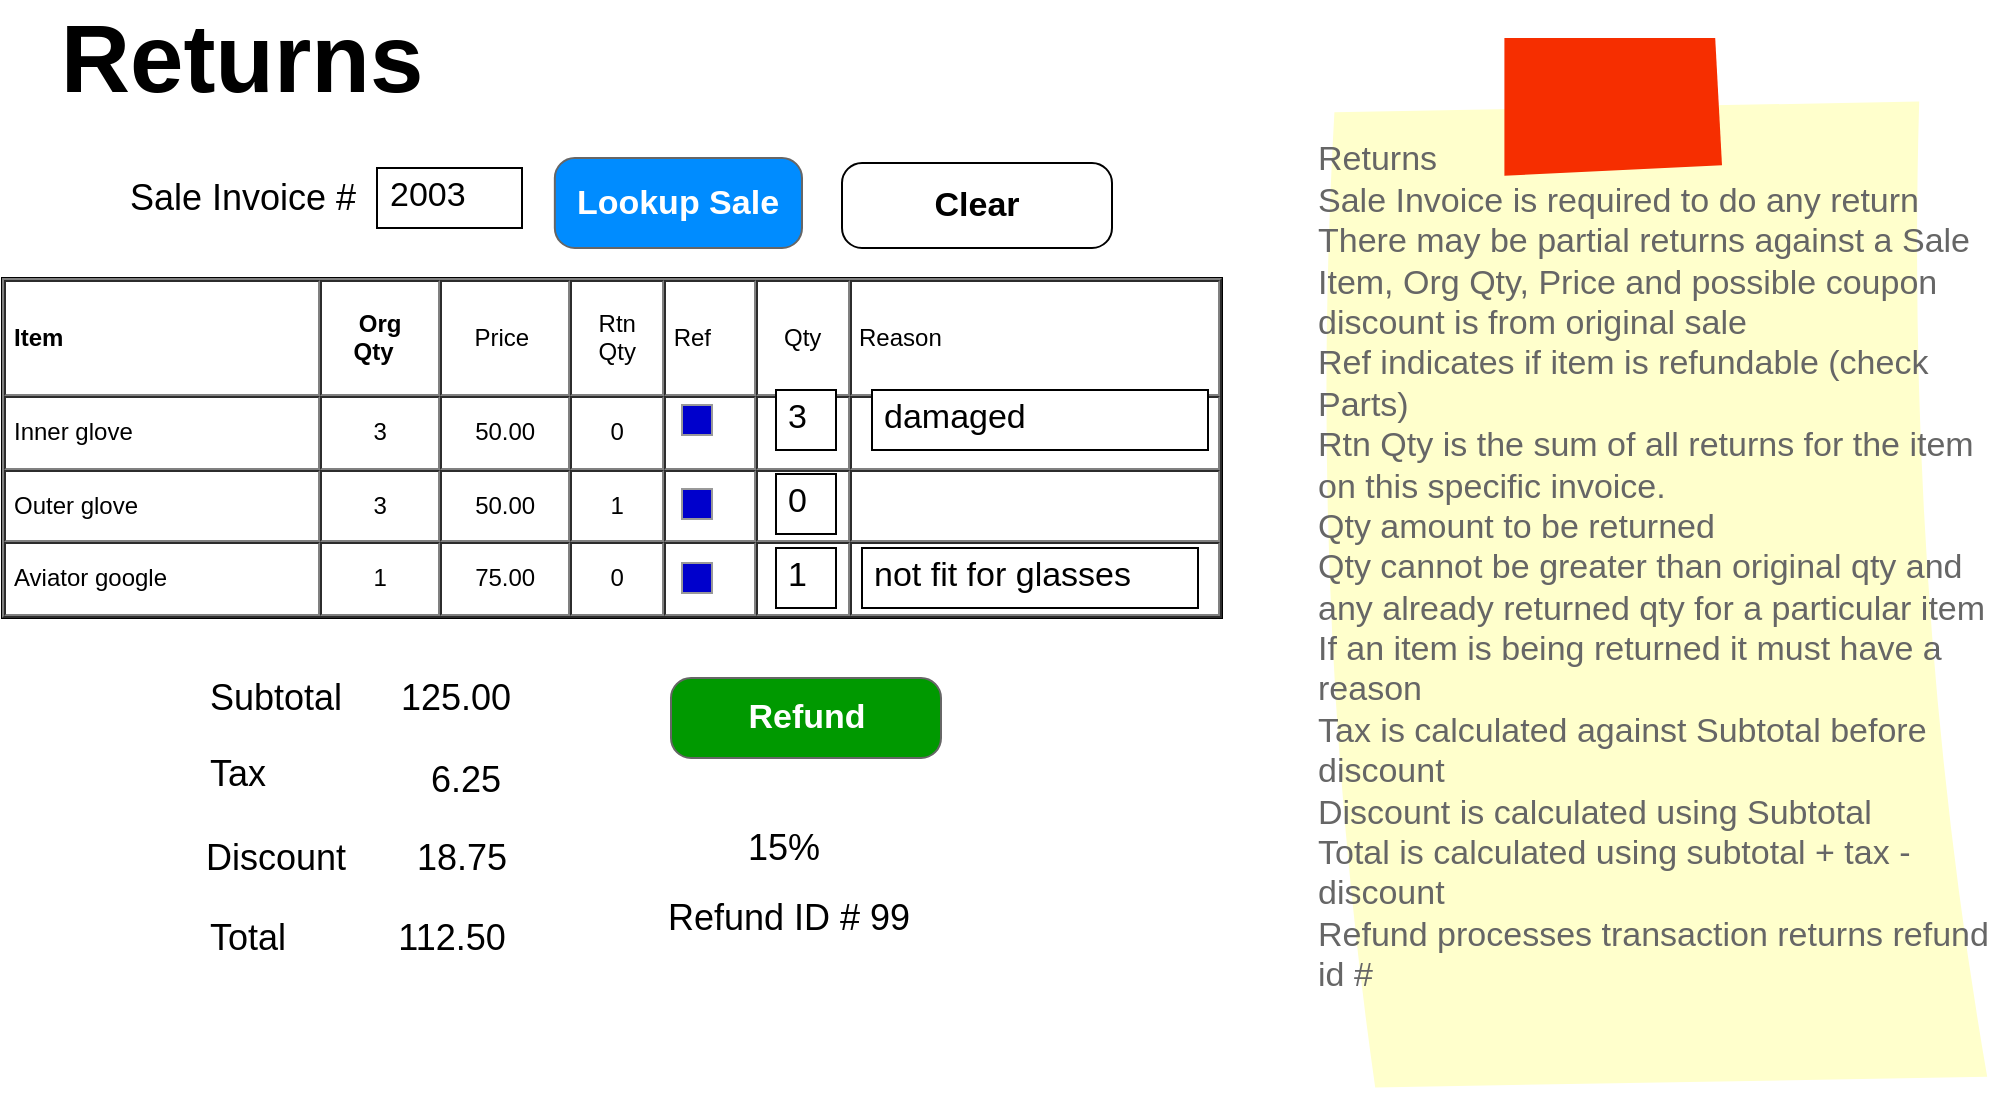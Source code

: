 <mxfile version="14.6.11" type="device"><diagram id="PiYevkb1cVEa32YTlIZ7" name="Page-1"><mxGraphModel dx="1102" dy="535" grid="1" gridSize="10" guides="1" tooltips="1" connect="1" arrows="1" fold="1" page="1" pageScale="1" pageWidth="1100" pageHeight="850" math="0" shadow="0"><root><mxCell id="0"/><mxCell id="1" parent="0"/><mxCell id="2Rb7SeELXFZr_ICaBWlP-54" value="Clear" style="strokeWidth=1;shadow=0;dashed=0;align=center;html=1;shape=mxgraph.mockup.buttons.button;mainText=;buttonStyle=round;fontSize=17;fontStyle=1;whiteSpace=wrap;" parent="1" vertex="1"><mxGeometry x="470" y="112.5" width="135" height="42.5" as="geometry"/></mxCell><mxCell id="mo5rwx7vJ-f3ISJSgfBa-1" value="Returns" style="text;html=1;strokeColor=none;fillColor=none;align=center;verticalAlign=middle;whiteSpace=wrap;rounded=0;fontSize=48;fontStyle=1" parent="1" vertex="1"><mxGeometry x="150" y="50" width="40" height="20" as="geometry"/></mxCell><mxCell id="mo5rwx7vJ-f3ISJSgfBa-21" value="&lt;table cellpadding=&quot;4&quot; cellspacing=&quot;0&quot; border=&quot;1&quot; style=&quot;font-size: 1em ; width: 100% ; height: 100%&quot;&gt;&lt;tbody&gt;&lt;tr&gt;&lt;th&gt;Item&amp;nbsp; &amp;nbsp; &amp;nbsp; &amp;nbsp; &amp;nbsp; &amp;nbsp; &amp;nbsp; &amp;nbsp; &amp;nbsp; &amp;nbsp;&lt;/th&gt;&lt;th style=&quot;text-align: center&quot;&gt;Org&lt;br&gt;Qty&amp;nbsp;&amp;nbsp;&lt;/th&gt;&lt;td style=&quot;text-align: center&quot;&gt;Price&amp;nbsp;&lt;/td&gt;&lt;td style=&quot;text-align: center&quot;&gt;Rtn&lt;br&gt;Qty&lt;/td&gt;&lt;td&gt;Ref&lt;/td&gt;&lt;td style=&quot;text-align: center&quot;&gt;Qty&lt;/td&gt;&lt;td&gt;Reason&amp;nbsp; &amp;nbsp; &amp;nbsp; &amp;nbsp; &amp;nbsp; &amp;nbsp; &amp;nbsp; &amp;nbsp; &amp;nbsp; &amp;nbsp;&lt;/td&gt;&lt;/tr&gt;&lt;tr&gt;&lt;td&gt;Inner glove&lt;/td&gt;&lt;td style=&quot;text-align: center&quot;&gt;3&lt;/td&gt;&lt;td style=&quot;text-align: center&quot;&gt;50.00&lt;/td&gt;&lt;td style=&quot;text-align: center&quot;&gt;0&lt;/td&gt;&lt;td&gt;&lt;br&gt;&lt;/td&gt;&lt;td&gt;&lt;br&gt;&lt;/td&gt;&lt;td&gt;&lt;br&gt;&lt;/td&gt;&lt;/tr&gt;&lt;tr&gt;&lt;td&gt;Outer glove&lt;/td&gt;&lt;td style=&quot;text-align: center&quot;&gt;3&lt;/td&gt;&lt;td style=&quot;text-align: center&quot;&gt;50.00&lt;/td&gt;&lt;td style=&quot;text-align: center&quot;&gt;1&lt;/td&gt;&lt;td&gt;&lt;br&gt;&lt;/td&gt;&lt;td&gt;&lt;br&gt;&lt;/td&gt;&lt;td&gt;&lt;br&gt;&lt;/td&gt;&lt;/tr&gt;&lt;tr&gt;&lt;td&gt;Aviator google&lt;/td&gt;&lt;td style=&quot;text-align: center&quot;&gt;1&lt;/td&gt;&lt;td style=&quot;text-align: center&quot;&gt;75.00&lt;/td&gt;&lt;td style=&quot;text-align: center&quot;&gt;0&lt;/td&gt;&lt;td&gt;&lt;br&gt;&lt;/td&gt;&lt;td&gt;&lt;br&gt;&lt;/td&gt;&lt;td&gt;&lt;br&gt;&lt;/td&gt;&lt;/tr&gt;&lt;/tbody&gt;&lt;/table&gt; " style="verticalAlign=top;align=left;overflow=fill;fontSize=12;fontFamily=Helvetica;html=1;fillColor=none;" parent="1" vertex="1"><mxGeometry x="50" y="170" width="610" height="170" as="geometry"/></mxCell><mxCell id="Zn4dlKWBpV35fODmb9Sr-1" value="Returns&lt;br&gt;Sale Invoice is required to do any return&lt;br&gt;There may be partial returns against a Sale&lt;br&gt;Item, Org Qty, Price and possible coupon discount is from original sale&lt;br&gt;Ref indicates if item is refundable (check Parts)&lt;br&gt;Rtn Qty is the sum of all returns for the item on this specific invoice.&lt;br&gt;Qty amount to be returned&lt;br&gt;Qty cannot be greater than original qty and any already returned qty for a particular item&lt;br&gt;If an item is being returned it must have a reason&lt;br&gt;Tax is calculated against Subtotal before discount&lt;br&gt;Discount is calculated using Subtotal&lt;br&gt;Total is calculated using subtotal + tax - discount&lt;br&gt;Refund processes transaction returns refund id #" style="strokeWidth=1;shadow=0;dashed=0;align=left;html=1;shape=mxgraph.mockup.text.stickyNote2;fontColor=#666666;mainText=;fontSize=17;whiteSpace=wrap;fillColor=#ffffcc;strokeColor=#F62E00;" parent="1" vertex="1"><mxGeometry x="706" y="50" width="340" height="530" as="geometry"/></mxCell><mxCell id="2Rb7SeELXFZr_ICaBWlP-34" value="2003" style="strokeWidth=1;shadow=0;dashed=0;align=center;html=1;shape=mxgraph.mockup.text.textBox;align=left;fontSize=17;spacingLeft=4;spacingTop=-3;mainText=;" parent="1" vertex="1"><mxGeometry x="237.5" y="115" width="72.5" height="30" as="geometry"/></mxCell><mxCell id="2Rb7SeELXFZr_ICaBWlP-35" value="Lookup Sale" style="strokeWidth=1;shadow=0;dashed=0;align=center;html=1;shape=mxgraph.mockup.buttons.button;strokeColor=#666666;fontColor=#ffffff;mainText=;buttonStyle=round;fontSize=17;fontStyle=1;fillColor=#008cff;whiteSpace=wrap;" parent="1" vertex="1"><mxGeometry x="326.42" y="110" width="123.58" height="45" as="geometry"/></mxCell><mxCell id="2Rb7SeELXFZr_ICaBWlP-36" value="3" style="strokeWidth=1;shadow=0;dashed=0;align=center;html=1;shape=mxgraph.mockup.text.textBox;align=left;fontSize=17;spacingLeft=4;spacingTop=-3;mainText=;" parent="1" vertex="1"><mxGeometry x="437" y="226" width="30" height="30" as="geometry"/></mxCell><mxCell id="2Rb7SeELXFZr_ICaBWlP-39" value="0" style="strokeWidth=1;shadow=0;dashed=0;align=center;html=1;shape=mxgraph.mockup.text.textBox;align=left;fontSize=17;spacingLeft=4;spacingTop=-3;mainText=;" parent="1" vertex="1"><mxGeometry x="437" y="268" width="30" height="30" as="geometry"/></mxCell><mxCell id="2Rb7SeELXFZr_ICaBWlP-42" value="1" style="strokeWidth=1;shadow=0;dashed=0;align=center;html=1;shape=mxgraph.mockup.text.textBox;align=left;fontSize=17;spacingLeft=4;spacingTop=-3;mainText=;" parent="1" vertex="1"><mxGeometry x="437" y="305" width="30" height="30" as="geometry"/></mxCell><mxCell id="2Rb7SeELXFZr_ICaBWlP-43" value="Refund" style="strokeWidth=1;shadow=0;dashed=0;align=center;html=1;shape=mxgraph.mockup.buttons.button;strokeColor=#666666;fontColor=#ffffff;mainText=;buttonStyle=round;fontSize=17;fontStyle=1;whiteSpace=wrap;fillColor=#009900;" parent="1" vertex="1"><mxGeometry x="384.5" y="370" width="135" height="40" as="geometry"/></mxCell><mxCell id="2Rb7SeELXFZr_ICaBWlP-44" value="Sale Invoice #" style="text;html=1;strokeColor=none;fillColor=none;align=center;verticalAlign=middle;whiteSpace=wrap;rounded=0;fontSize=18;" parent="1" vertex="1"><mxGeometry x="102.5" y="120" width="135" height="20" as="geometry"/></mxCell><mxCell id="2Rb7SeELXFZr_ICaBWlP-45" value="Subtotal" style="text;html=1;strokeColor=none;fillColor=none;align=center;verticalAlign=middle;whiteSpace=wrap;rounded=0;fontSize=18;" parent="1" vertex="1"><mxGeometry x="138.42" y="370" width="98" height="20" as="geometry"/></mxCell><mxCell id="2Rb7SeELXFZr_ICaBWlP-46" value="Tax&lt;span style=&quot;color: rgba(0 , 0 , 0 , 0) ; font-family: monospace ; font-size: 0px&quot;&gt;%3CmxGraphModel%3E%3Croot%3E%3CmxCell%20id%3D%220%22%2F%3E%3CmxCell%20id%3D%221%22%20parent%3D%220%22%2F%3E%3CmxCell%20id%3D%222%22%20value%3D%22Subtotal%22%20style%3D%22text%3Bhtml%3D1%3BstrokeColor%3Dnone%3BfillColor%3Dnone%3Balign%3Dcenter%3BverticalAlign%3Dmiddle%3BwhiteSpace%3Dwrap%3Brounded%3D0%3BfontSize%3D18%3B%22%20vertex%3D%221%22%20parent%3D%221%22%3E%3CmxGeometry%20x%3D%22520%22%20y%3D%22380%22%20width%3D%2298%22%20height%3D%2220%22%20as%3D%22geometry%22%2F%3E%3C%2FmxCell%3E%3C%2Froot%3E%3C%2FmxGraphModel%3E&lt;/span&gt;" style="text;html=1;strokeColor=none;fillColor=none;align=center;verticalAlign=middle;whiteSpace=wrap;rounded=0;fontSize=18;" parent="1" vertex="1"><mxGeometry x="138.42" y="407.5" width="60" height="20" as="geometry"/></mxCell><mxCell id="2Rb7SeELXFZr_ICaBWlP-47" value="Discount" style="text;html=1;strokeColor=none;fillColor=none;align=center;verticalAlign=middle;whiteSpace=wrap;rounded=0;fontSize=18;" parent="1" vertex="1"><mxGeometry x="138.42" y="450" width="98" height="20" as="geometry"/></mxCell><mxCell id="2Rb7SeELXFZr_ICaBWlP-48" value="Total" style="text;html=1;strokeColor=none;fillColor=none;align=center;verticalAlign=middle;whiteSpace=wrap;rounded=0;fontSize=18;" parent="1" vertex="1"><mxGeometry x="138.42" y="490" width="70" height="20" as="geometry"/></mxCell><mxCell id="2Rb7SeELXFZr_ICaBWlP-49" value="125.00" style="text;html=1;strokeColor=none;fillColor=none;align=center;verticalAlign=middle;whiteSpace=wrap;rounded=0;fontSize=18;" parent="1" vertex="1"><mxGeometry x="228.42" y="370" width="98" height="20" as="geometry"/></mxCell><mxCell id="2Rb7SeELXFZr_ICaBWlP-50" value="6.25" style="text;html=1;strokeColor=none;fillColor=none;align=center;verticalAlign=middle;whiteSpace=wrap;rounded=0;fontSize=18;" parent="1" vertex="1"><mxGeometry x="238.42" y="402.5" width="88" height="37.5" as="geometry"/></mxCell><mxCell id="2Rb7SeELXFZr_ICaBWlP-51" value="18.75" style="text;html=1;strokeColor=none;fillColor=none;align=center;verticalAlign=middle;whiteSpace=wrap;rounded=0;fontSize=18;" parent="1" vertex="1"><mxGeometry x="236.42" y="445" width="88" height="30" as="geometry"/></mxCell><mxCell id="2Rb7SeELXFZr_ICaBWlP-52" value="112.50" style="text;html=1;strokeColor=none;fillColor=none;align=center;verticalAlign=middle;whiteSpace=wrap;rounded=0;fontSize=18;" parent="1" vertex="1"><mxGeometry x="226.42" y="490" width="98" height="20" as="geometry"/></mxCell><mxCell id="2Rb7SeELXFZr_ICaBWlP-53" value="damaged" style="strokeWidth=1;shadow=0;dashed=0;align=center;html=1;shape=mxgraph.mockup.text.textBox;align=left;fontSize=17;spacingLeft=4;spacingTop=-3;mainText=;" parent="1" vertex="1"><mxGeometry x="485" y="226" width="168" height="30" as="geometry"/></mxCell><mxCell id="2Rb7SeELXFZr_ICaBWlP-57" value="15%" style="text;html=1;strokeColor=none;fillColor=none;align=center;verticalAlign=middle;whiteSpace=wrap;rounded=0;fontSize=18;" parent="1" vertex="1"><mxGeometry x="397" y="440" width="88" height="30" as="geometry"/></mxCell><mxCell id="cyUmUQRv7XlNvC0ZiuZM-1" value="not fit for glasses" style="strokeWidth=1;shadow=0;dashed=0;align=center;html=1;shape=mxgraph.mockup.text.textBox;align=left;fontSize=17;spacingLeft=4;spacingTop=-3;mainText=;" vertex="1" parent="1"><mxGeometry x="480" y="305" width="168" height="30" as="geometry"/></mxCell><mxCell id="cyUmUQRv7XlNvC0ZiuZM-2" value="" style="strokeWidth=1;shadow=0;dashed=0;align=center;html=1;shape=mxgraph.mockup.forms.rrect;rSize=0;strokeColor=#999999;align=left;spacingLeft=4;fontSize=17;fontColor=#666666;labelPosition=right;noLabel=1;fillColor=#0000CC;" vertex="1" parent="1"><mxGeometry x="390" y="233.5" width="15" height="15" as="geometry"/></mxCell><mxCell id="cyUmUQRv7XlNvC0ZiuZM-3" value="" style="strokeWidth=1;shadow=0;dashed=0;align=center;html=1;shape=mxgraph.mockup.forms.rrect;rSize=0;strokeColor=#999999;align=left;spacingLeft=4;fontSize=17;fontColor=#666666;labelPosition=right;noLabel=1;fillColor=#0000CC;" vertex="1" parent="1"><mxGeometry x="390" y="275.5" width="15" height="15" as="geometry"/></mxCell><mxCell id="cyUmUQRv7XlNvC0ZiuZM-4" value="" style="strokeWidth=1;shadow=0;dashed=0;align=center;html=1;shape=mxgraph.mockup.forms.rrect;rSize=0;strokeColor=#999999;align=left;spacingLeft=4;fontSize=17;fontColor=#666666;labelPosition=right;noLabel=1;fillColor=#0000CC;" vertex="1" parent="1"><mxGeometry x="390" y="312.5" width="15" height="15" as="geometry"/></mxCell><mxCell id="cyUmUQRv7XlNvC0ZiuZM-5" value="Refund ID # 99" style="text;html=1;strokeColor=none;fillColor=none;align=center;verticalAlign=middle;whiteSpace=wrap;rounded=0;fontSize=18;" vertex="1" parent="1"><mxGeometry x="366.5" y="475" width="153" height="30" as="geometry"/></mxCell></root></mxGraphModel></diagram></mxfile>